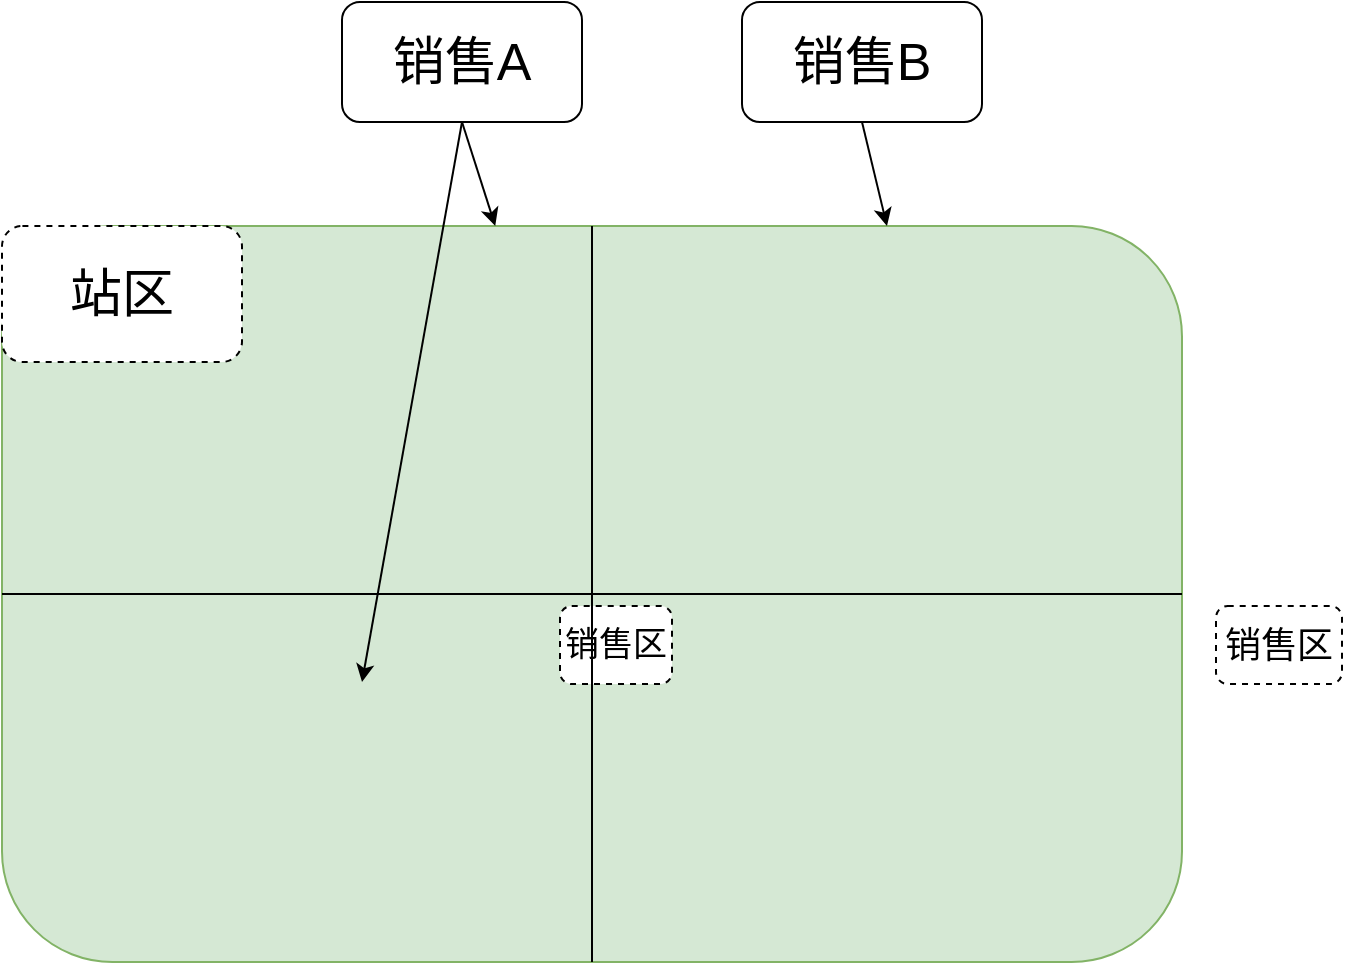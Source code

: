 <mxfile version="10.7.7" type="github"><diagram id="UthhU1icUwCilEFaWq7f" name="Ã§Â¬Â¬ 1 Ã©Â¡Âµ"><mxGraphModel dx="918" dy="616" grid="1" gridSize="10" guides="1" tooltips="1" connect="1" arrows="1" fold="1" page="1" pageScale="1" pageWidth="1169" pageHeight="827" math="0" shadow="0"><root><mxCell id="0"/><mxCell id="1" parent="0"/><mxCell id="f425W7qhpJUtHvG5EgDG-2" value="" style="rounded=1;whiteSpace=wrap;html=1;fillColor=#d5e8d4;strokeColor=#82b366;" parent="1" vertex="1"><mxGeometry x="270" y="232" width="590" height="368" as="geometry"/></mxCell><mxCell id="f425W7qhpJUtHvG5EgDG-3" value="&lt;font style=&quot;font-size: 26px&quot;&gt;站区&lt;/font&gt;" style="rounded=1;whiteSpace=wrap;html=1;dashed=1;" parent="1" vertex="1"><mxGeometry x="270" y="232" width="120" height="68" as="geometry"/></mxCell><mxCell id="f425W7qhpJUtHvG5EgDG-4" value="&lt;font style=&quot;font-size: 26px&quot;&gt;销售A&lt;/font&gt;" style="rounded=1;whiteSpace=wrap;html=1;" parent="1" vertex="1"><mxGeometry x="440" y="120" width="120" height="60" as="geometry"/></mxCell><mxCell id="f425W7qhpJUtHvG5EgDG-10" value="&lt;font style=&quot;font-size: 26px&quot;&gt;销售B&lt;/font&gt;" style="rounded=1;whiteSpace=wrap;html=1;" parent="1" vertex="1"><mxGeometry x="640" y="120" width="120" height="60" as="geometry"/></mxCell><mxCell id="f425W7qhpJUtHvG5EgDG-19" value="" style="endArrow=classic;html=1;exitX=0.5;exitY=1;exitDx=0;exitDy=0;entryX=0.75;entryY=0;entryDx=0;entryDy=0;" parent="1" source="f425W7qhpJUtHvG5EgDG-10" target="f425W7qhpJUtHvG5EgDG-2" edge="1"><mxGeometry width="50" height="50" relative="1" as="geometry"><mxPoint x="700" y="210" as="sourcePoint"/><mxPoint x="820.11" y="306.798" as="targetPoint"/></mxGeometry></mxCell><mxCell id="f425W7qhpJUtHvG5EgDG-17" value="" style="endArrow=classic;html=1;exitX=0.5;exitY=1;exitDx=0;exitDy=0;entryX=0.418;entryY=0;entryDx=0;entryDy=0;entryPerimeter=0;" parent="1" source="f425W7qhpJUtHvG5EgDG-4" target="f425W7qhpJUtHvG5EgDG-2" edge="1"><mxGeometry width="50" height="50" relative="1" as="geometry"><mxPoint x="500" y="210" as="sourcePoint"/><mxPoint x="580" y="390" as="targetPoint"/></mxGeometry></mxCell><mxCell id="f425W7qhpJUtHvG5EgDG-31" value="&lt;font style=&quot;font-size: 17px&quot;&gt;销售区&lt;/font&gt;" style="rounded=1;whiteSpace=wrap;html=1;dashed=1;" parent="1" vertex="1"><mxGeometry x="549" y="422" width="56" height="39" as="geometry"/></mxCell><mxCell id="f425W7qhpJUtHvG5EgDG-32" value="&lt;font style=&quot;font-size: 18px&quot;&gt;销售区&lt;/font&gt;" style="rounded=1;whiteSpace=wrap;html=1;dashed=1;" parent="1" vertex="1"><mxGeometry x="877" y="422" width="63" height="39" as="geometry"/></mxCell><mxCell id="HQ8cGMVjkYRhp6k_W9pS-5" value="" style="endArrow=none;html=1;entryX=1;entryY=0.5;entryDx=0;entryDy=0;exitX=0;exitY=0.5;exitDx=0;exitDy=0;" parent="1" source="f425W7qhpJUtHvG5EgDG-2" target="f425W7qhpJUtHvG5EgDG-2" edge="1"><mxGeometry width="50" height="50" relative="1" as="geometry"><mxPoint x="630" y="510" as="sourcePoint"/><mxPoint x="680" y="460" as="targetPoint"/></mxGeometry></mxCell><mxCell id="HQ8cGMVjkYRhp6k_W9pS-6" value="" style="endArrow=none;html=1;entryX=0.5;entryY=0;entryDx=0;entryDy=0;exitX=0.5;exitY=1;exitDx=0;exitDy=0;" parent="1" source="f425W7qhpJUtHvG5EgDG-2" target="f425W7qhpJUtHvG5EgDG-2" edge="1"><mxGeometry width="50" height="50" relative="1" as="geometry"><mxPoint x="450" y="460" as="sourcePoint"/><mxPoint x="500" y="410" as="targetPoint"/></mxGeometry></mxCell><mxCell id="f425W7qhpJUtHvG5EgDG-18" value="" style="endArrow=classic;html=1;exitX=0.5;exitY=1;exitDx=0;exitDy=0;" parent="1" source="f425W7qhpJUtHvG5EgDG-4" edge="1"><mxGeometry width="50" height="50" relative="1" as="geometry"><mxPoint x="500" y="190" as="sourcePoint"/><mxPoint x="450" y="460" as="targetPoint"/></mxGeometry></mxCell></root></mxGraphModel></diagram></mxfile>